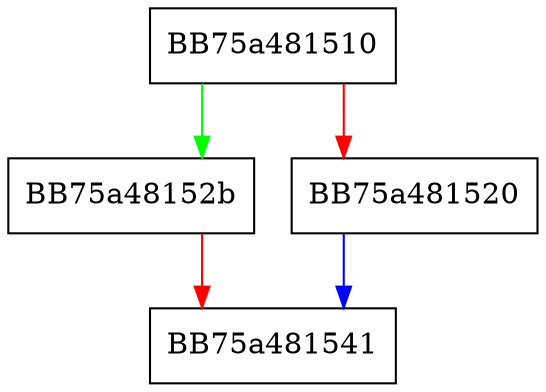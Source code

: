 digraph getValue {
  node [shape="box"];
  graph [splines=ortho];
  BB75a481510 -> BB75a48152b [color="green"];
  BB75a481510 -> BB75a481520 [color="red"];
  BB75a481520 -> BB75a481541 [color="blue"];
  BB75a48152b -> BB75a481541 [color="red"];
}